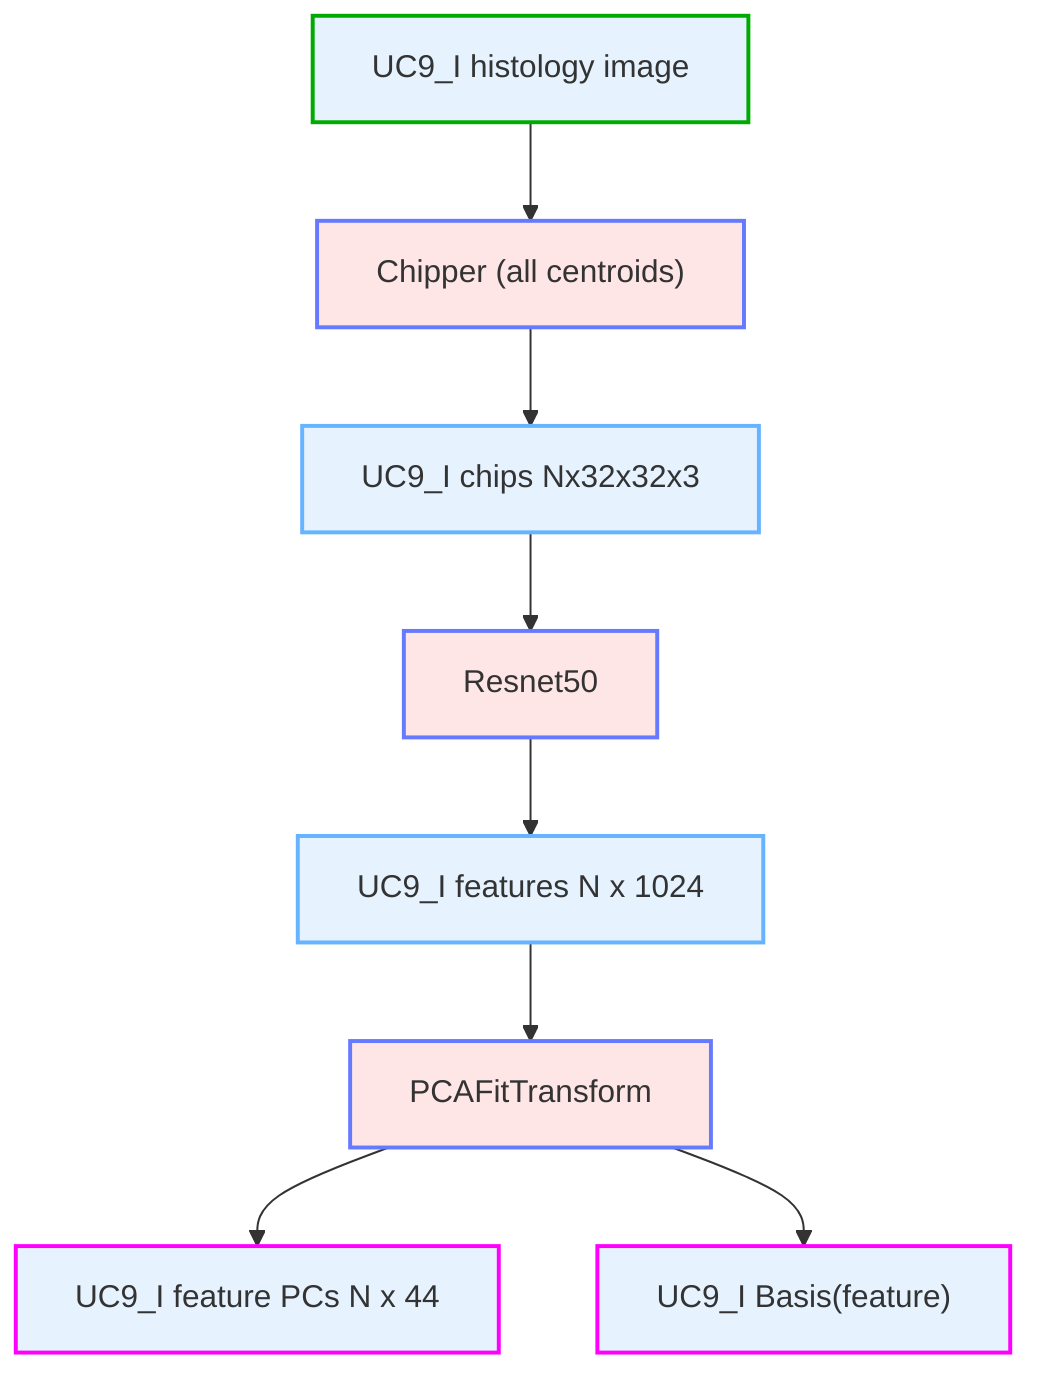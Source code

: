 %%{init: {'themeVariables': {'nodeTextColor':'#000'}}}%%
flowchart TD
    classDef data fill:#e6f3ff,stroke:#66b3ff,stroke-width:2px
    classDef op fill:#ffe6e6,stroke:#667aff,stroke-width:2px,shape:round-rect
    classDef inputData fill:#e6f3ff,stroke:#00AA00,stroke-width:2px
    classDef outputData fill:#e6f3ff,stroke:#FF00FF,stroke-width:2px
    classDef outputMetric fill:#e6f3ff,stroke:#FFFF00,stroke-width:2px

    data1["UC9_I histology image"]:::inputData --> op1["Chipper (all centroids)"]:::op
    op1 --> data2["UC9_I chips Nx32x32x3"]:::data
    data2 --> op2["Resnet50"]:::op
    op2 --> data3["UC9_I features N x 1024"]:::data
    data3 --> op3["PCAFitTransform"]:::op
    op3 --> data4["UC9_I feature PCs N x 44"]:::outputData
    op3 --> data5["UC9_I Basis(feature)"]:::outputData